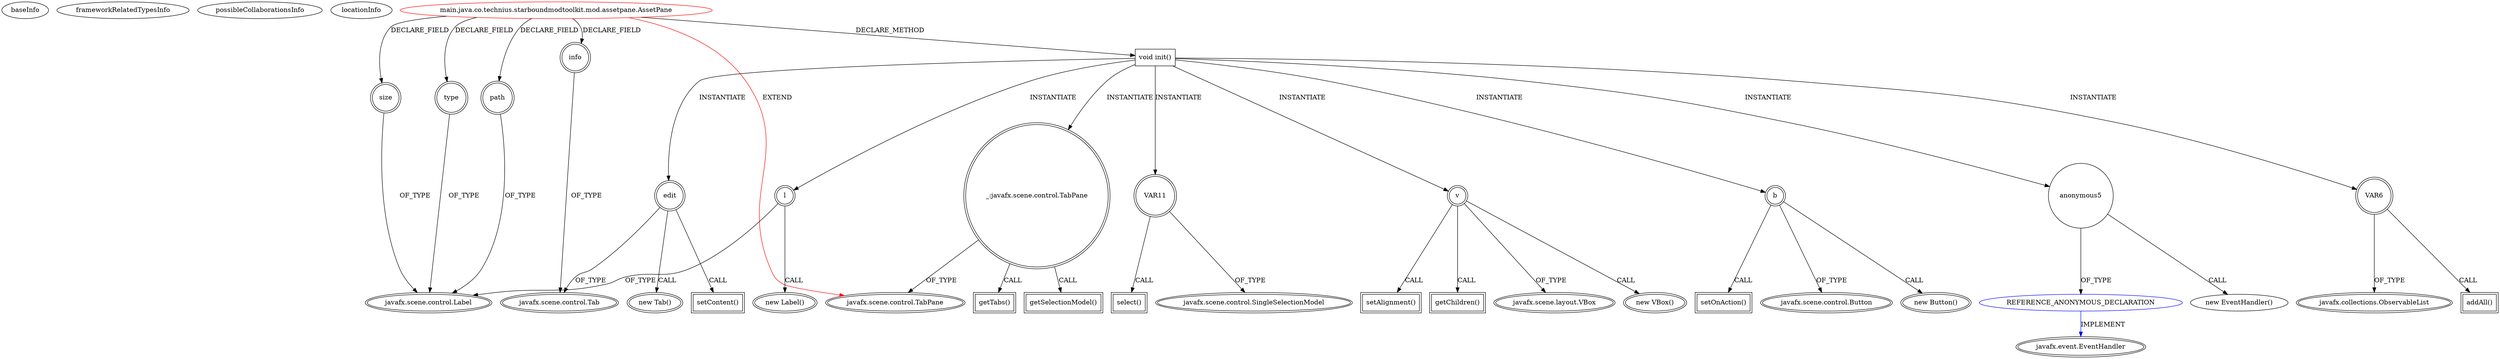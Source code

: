 digraph {
baseInfo[graphId=1425,category="extension_graph",isAnonymous=false,possibleRelation=true]
frameworkRelatedTypesInfo[0="javafx.scene.control.TabPane"]
possibleCollaborationsInfo[0="1425~CLIENT_METHOD_DECLARATION-INSTANTIATION-~javafx.scene.control.TabPane ~javafx.event.EventHandler ~false~true"]
locationInfo[projectName="Technius-Starbound-Mod-Toolkit",filePath="/Technius-Starbound-Mod-Toolkit/Starbound-Mod-Toolkit-master/src/main/java/co/technius/starboundmodtoolkit/mod/assetpane/AssetPane.java",contextSignature="AssetPane",graphId="1425"]
0[label="main.java.co.technius.starboundmodtoolkit.mod.assetpane.AssetPane",vertexType="ROOT_CLIENT_CLASS_DECLARATION",isFrameworkType=false,color=red]
1[label="javafx.scene.control.TabPane",vertexType="FRAMEWORK_CLASS_TYPE",isFrameworkType=true,peripheries=2]
2[label="info",vertexType="FIELD_DECLARATION",isFrameworkType=true,peripheries=2,shape=circle]
3[label="javafx.scene.control.Tab",vertexType="FRAMEWORK_CLASS_TYPE",isFrameworkType=true,peripheries=2]
4[label="path",vertexType="FIELD_DECLARATION",isFrameworkType=true,peripheries=2,shape=circle]
5[label="javafx.scene.control.Label",vertexType="FRAMEWORK_CLASS_TYPE",isFrameworkType=true,peripheries=2]
6[label="size",vertexType="FIELD_DECLARATION",isFrameworkType=true,peripheries=2,shape=circle]
8[label="type",vertexType="FIELD_DECLARATION",isFrameworkType=true,peripheries=2,shape=circle]
10[label="void init()",vertexType="CLIENT_METHOD_DECLARATION",isFrameworkType=false,shape=box]
12[label="v",vertexType="VARIABLE_EXPRESION",isFrameworkType=true,peripheries=2,shape=circle]
13[label="javafx.scene.layout.VBox",vertexType="FRAMEWORK_CLASS_TYPE",isFrameworkType=true,peripheries=2]
11[label="new VBox()",vertexType="CONSTRUCTOR_CALL",isFrameworkType=true,peripheries=2]
15[label="setAlignment()",vertexType="INSIDE_CALL",isFrameworkType=true,peripheries=2,shape=box]
17[label="l",vertexType="VARIABLE_EXPRESION",isFrameworkType=true,peripheries=2,shape=circle]
16[label="new Label()",vertexType="CONSTRUCTOR_CALL",isFrameworkType=true,peripheries=2]
20[label="b",vertexType="VARIABLE_EXPRESION",isFrameworkType=true,peripheries=2,shape=circle]
21[label="javafx.scene.control.Button",vertexType="FRAMEWORK_CLASS_TYPE",isFrameworkType=true,peripheries=2]
19[label="new Button()",vertexType="CONSTRUCTOR_CALL",isFrameworkType=true,peripheries=2]
23[label="setOnAction()",vertexType="INSIDE_CALL",isFrameworkType=true,peripheries=2,shape=box]
25[label="anonymous5",vertexType="VARIABLE_EXPRESION",isFrameworkType=false,shape=circle]
26[label="REFERENCE_ANONYMOUS_DECLARATION",vertexType="REFERENCE_ANONYMOUS_DECLARATION",isFrameworkType=false,color=blue]
27[label="javafx.event.EventHandler",vertexType="FRAMEWORK_INTERFACE_TYPE",isFrameworkType=true,peripheries=2]
24[label="new EventHandler()",vertexType="CONSTRUCTOR_CALL",isFrameworkType=false]
28[label="VAR6",vertexType="VARIABLE_EXPRESION",isFrameworkType=true,peripheries=2,shape=circle]
30[label="javafx.collections.ObservableList",vertexType="FRAMEWORK_INTERFACE_TYPE",isFrameworkType=true,peripheries=2]
29[label="addAll()",vertexType="INSIDE_CALL",isFrameworkType=true,peripheries=2,shape=box]
32[label="getChildren()",vertexType="INSIDE_CALL",isFrameworkType=true,peripheries=2,shape=box]
34[label="edit",vertexType="VARIABLE_EXPRESION",isFrameworkType=true,peripheries=2,shape=circle]
33[label="new Tab()",vertexType="CONSTRUCTOR_CALL",isFrameworkType=true,peripheries=2]
37[label="setContent()",vertexType="INSIDE_CALL",isFrameworkType=true,peripheries=2,shape=box]
38[label="_:javafx.scene.control.TabPane",vertexType="VARIABLE_EXPRESION",isFrameworkType=true,peripheries=2,shape=circle]
39[label="getTabs()",vertexType="INSIDE_CALL",isFrameworkType=true,peripheries=2,shape=box]
41[label="VAR11",vertexType="VARIABLE_EXPRESION",isFrameworkType=true,peripheries=2,shape=circle]
43[label="javafx.scene.control.SingleSelectionModel",vertexType="FRAMEWORK_CLASS_TYPE",isFrameworkType=true,peripheries=2]
42[label="select()",vertexType="INSIDE_CALL",isFrameworkType=true,peripheries=2,shape=box]
45[label="getSelectionModel()",vertexType="INSIDE_CALL",isFrameworkType=true,peripheries=2,shape=box]
0->1[label="EXTEND",color=red]
0->2[label="DECLARE_FIELD"]
2->3[label="OF_TYPE"]
0->4[label="DECLARE_FIELD"]
4->5[label="OF_TYPE"]
0->6[label="DECLARE_FIELD"]
6->5[label="OF_TYPE"]
0->8[label="DECLARE_FIELD"]
8->5[label="OF_TYPE"]
0->10[label="DECLARE_METHOD"]
10->12[label="INSTANTIATE"]
12->13[label="OF_TYPE"]
12->11[label="CALL"]
12->15[label="CALL"]
10->17[label="INSTANTIATE"]
17->5[label="OF_TYPE"]
17->16[label="CALL"]
10->20[label="INSTANTIATE"]
20->21[label="OF_TYPE"]
20->19[label="CALL"]
20->23[label="CALL"]
10->25[label="INSTANTIATE"]
26->27[label="IMPLEMENT",color=blue]
25->26[label="OF_TYPE"]
25->24[label="CALL"]
10->28[label="INSTANTIATE"]
28->30[label="OF_TYPE"]
28->29[label="CALL"]
12->32[label="CALL"]
10->34[label="INSTANTIATE"]
34->3[label="OF_TYPE"]
34->33[label="CALL"]
34->37[label="CALL"]
10->38[label="INSTANTIATE"]
38->1[label="OF_TYPE"]
38->39[label="CALL"]
10->41[label="INSTANTIATE"]
41->43[label="OF_TYPE"]
41->42[label="CALL"]
38->45[label="CALL"]
}
